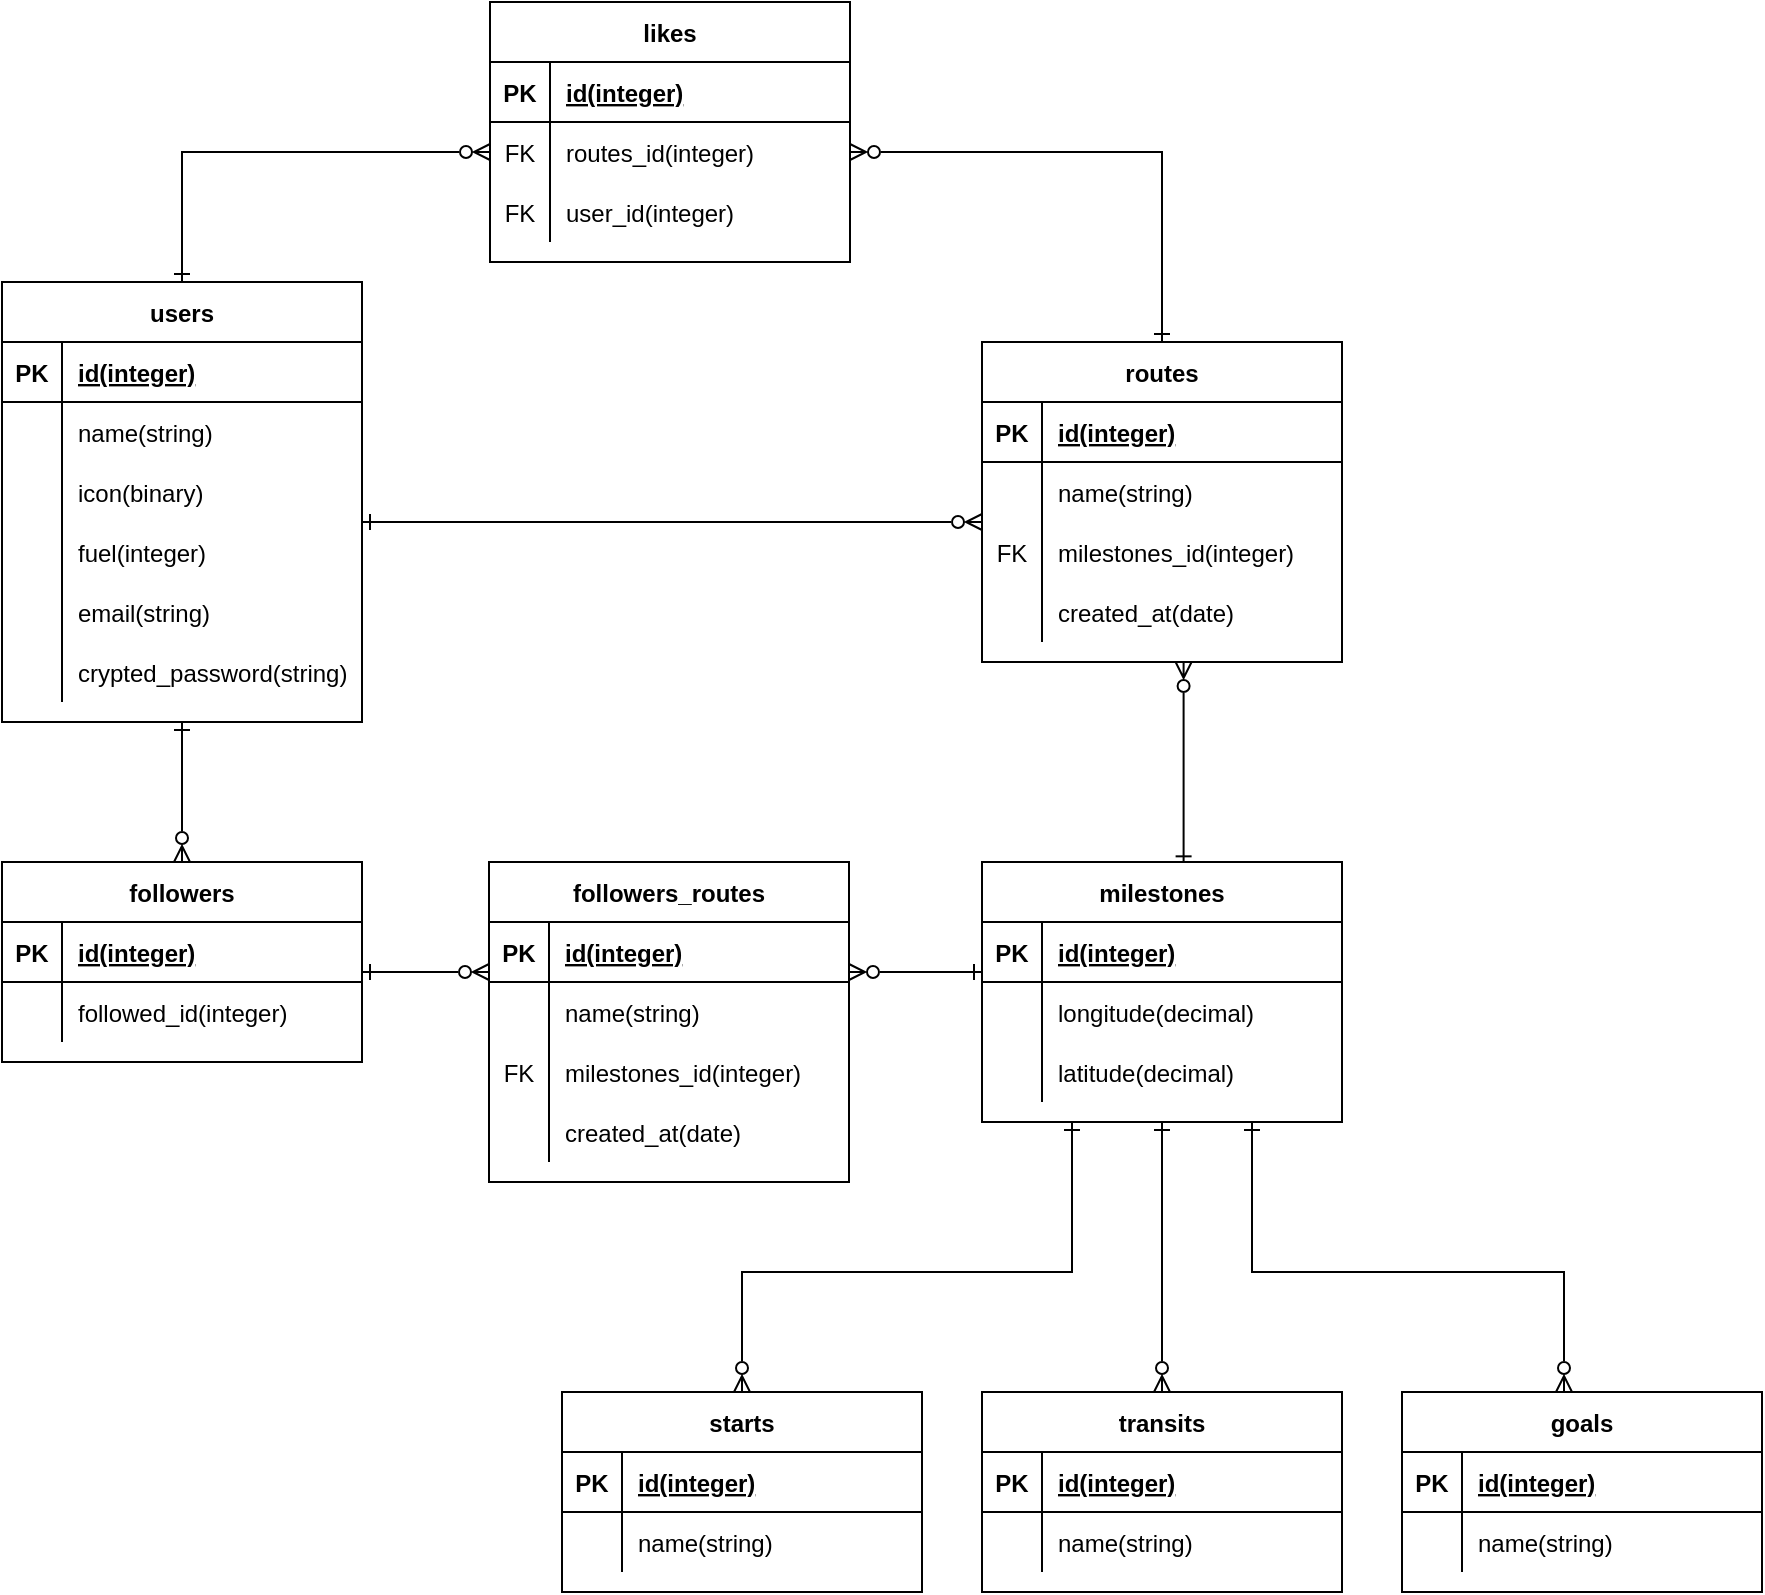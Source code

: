 <mxfile version="20.2.7" type="github">
  <diagram id="lM8k0hOYvdjzPiAKDBLs" name="ページ1">
    <mxGraphModel dx="1426" dy="737" grid="0" gridSize="10" guides="1" tooltips="1" connect="1" arrows="1" fold="1" page="0" pageScale="1" pageWidth="827" pageHeight="1169" math="0" shadow="0">
      <root>
        <mxCell id="0" />
        <mxCell id="1" parent="0" />
        <mxCell id="DmluNT0cCxnc14YDXFa2-68" value="" style="edgeStyle=orthogonalEdgeStyle;rounded=0;orthogonalLoop=1;jettySize=auto;html=1;endArrow=ERzeroToMany;endFill=0;startArrow=ERone;startFill=0;" parent="1" source="DmluNT0cCxnc14YDXFa2-70" target="DmluNT0cCxnc14YDXFa2-94" edge="1">
          <mxGeometry relative="1" as="geometry">
            <Array as="points">
              <mxPoint x="480" y="440" />
              <mxPoint x="480" y="440" />
            </Array>
          </mxGeometry>
        </mxCell>
        <mxCell id="DmluNT0cCxnc14YDXFa2-69" value="" style="edgeStyle=orthogonalEdgeStyle;rounded=0;orthogonalLoop=1;jettySize=auto;html=1;startArrow=ERone;startFill=0;endArrow=ERzeroToMany;endFill=0;entryX=0;entryY=0.5;entryDx=0;entryDy=0;" parent="1" source="DmluNT0cCxnc14YDXFa2-70" target="DmluNT0cCxnc14YDXFa2-132" edge="1">
          <mxGeometry relative="1" as="geometry" />
        </mxCell>
        <mxCell id="KFaYarh9HnCESp2oqmFk-24" value="" style="edgeStyle=orthogonalEdgeStyle;rounded=0;orthogonalLoop=1;jettySize=auto;html=1;endArrow=ERzeroToMany;endFill=0;startArrow=ERone;startFill=0;" parent="1" source="DmluNT0cCxnc14YDXFa2-70" target="KFaYarh9HnCESp2oqmFk-5" edge="1">
          <mxGeometry relative="1" as="geometry" />
        </mxCell>
        <mxCell id="DmluNT0cCxnc14YDXFa2-70" value="users" style="shape=table;startSize=30;container=1;collapsible=1;childLayout=tableLayout;fixedRows=1;rowLines=0;fontStyle=1;align=center;resizeLast=1;" parent="1" vertex="1">
          <mxGeometry x="80" y="320" width="180" height="220" as="geometry" />
        </mxCell>
        <mxCell id="DmluNT0cCxnc14YDXFa2-71" value="" style="shape=tableRow;horizontal=0;startSize=0;swimlaneHead=0;swimlaneBody=0;fillColor=none;collapsible=0;dropTarget=0;points=[[0,0.5],[1,0.5]];portConstraint=eastwest;top=0;left=0;right=0;bottom=1;" parent="DmluNT0cCxnc14YDXFa2-70" vertex="1">
          <mxGeometry y="30" width="180" height="30" as="geometry" />
        </mxCell>
        <mxCell id="DmluNT0cCxnc14YDXFa2-72" value="PK" style="shape=partialRectangle;connectable=0;fillColor=none;top=0;left=0;bottom=0;right=0;fontStyle=1;overflow=hidden;" parent="DmluNT0cCxnc14YDXFa2-71" vertex="1">
          <mxGeometry width="30" height="30" as="geometry">
            <mxRectangle width="30" height="30" as="alternateBounds" />
          </mxGeometry>
        </mxCell>
        <mxCell id="DmluNT0cCxnc14YDXFa2-73" value="id(integer)" style="shape=partialRectangle;connectable=0;fillColor=none;top=0;left=0;bottom=0;right=0;align=left;spacingLeft=6;fontStyle=5;overflow=hidden;" parent="DmluNT0cCxnc14YDXFa2-71" vertex="1">
          <mxGeometry x="30" width="150" height="30" as="geometry">
            <mxRectangle width="150" height="30" as="alternateBounds" />
          </mxGeometry>
        </mxCell>
        <mxCell id="DmluNT0cCxnc14YDXFa2-74" value="" style="shape=tableRow;horizontal=0;startSize=0;swimlaneHead=0;swimlaneBody=0;fillColor=none;collapsible=0;dropTarget=0;points=[[0,0.5],[1,0.5]];portConstraint=eastwest;top=0;left=0;right=0;bottom=0;" parent="DmluNT0cCxnc14YDXFa2-70" vertex="1">
          <mxGeometry y="60" width="180" height="30" as="geometry" />
        </mxCell>
        <mxCell id="DmluNT0cCxnc14YDXFa2-75" value="" style="shape=partialRectangle;connectable=0;fillColor=none;top=0;left=0;bottom=0;right=0;editable=1;overflow=hidden;" parent="DmluNT0cCxnc14YDXFa2-74" vertex="1">
          <mxGeometry width="30" height="30" as="geometry">
            <mxRectangle width="30" height="30" as="alternateBounds" />
          </mxGeometry>
        </mxCell>
        <mxCell id="DmluNT0cCxnc14YDXFa2-76" value="name(string)" style="shape=partialRectangle;connectable=0;fillColor=none;top=0;left=0;bottom=0;right=0;align=left;spacingLeft=6;overflow=hidden;" parent="DmluNT0cCxnc14YDXFa2-74" vertex="1">
          <mxGeometry x="30" width="150" height="30" as="geometry">
            <mxRectangle width="150" height="30" as="alternateBounds" />
          </mxGeometry>
        </mxCell>
        <mxCell id="DmluNT0cCxnc14YDXFa2-83" style="shape=tableRow;horizontal=0;startSize=0;swimlaneHead=0;swimlaneBody=0;fillColor=none;collapsible=0;dropTarget=0;points=[[0,0.5],[1,0.5]];portConstraint=eastwest;top=0;left=0;right=0;bottom=0;" parent="DmluNT0cCxnc14YDXFa2-70" vertex="1">
          <mxGeometry y="90" width="180" height="30" as="geometry" />
        </mxCell>
        <mxCell id="DmluNT0cCxnc14YDXFa2-84" style="shape=partialRectangle;connectable=0;fillColor=none;top=0;left=0;bottom=0;right=0;editable=1;overflow=hidden;" parent="DmluNT0cCxnc14YDXFa2-83" vertex="1">
          <mxGeometry width="30" height="30" as="geometry">
            <mxRectangle width="30" height="30" as="alternateBounds" />
          </mxGeometry>
        </mxCell>
        <mxCell id="DmluNT0cCxnc14YDXFa2-85" value="icon(binary)" style="shape=partialRectangle;connectable=0;fillColor=none;top=0;left=0;bottom=0;right=0;align=left;spacingLeft=6;overflow=hidden;" parent="DmluNT0cCxnc14YDXFa2-83" vertex="1">
          <mxGeometry x="30" width="150" height="30" as="geometry">
            <mxRectangle width="150" height="30" as="alternateBounds" />
          </mxGeometry>
        </mxCell>
        <mxCell id="DmluNT0cCxnc14YDXFa2-86" style="shape=tableRow;horizontal=0;startSize=0;swimlaneHead=0;swimlaneBody=0;fillColor=none;collapsible=0;dropTarget=0;points=[[0,0.5],[1,0.5]];portConstraint=eastwest;top=0;left=0;right=0;bottom=0;" parent="DmluNT0cCxnc14YDXFa2-70" vertex="1">
          <mxGeometry y="120" width="180" height="30" as="geometry" />
        </mxCell>
        <mxCell id="DmluNT0cCxnc14YDXFa2-87" style="shape=partialRectangle;connectable=0;fillColor=none;top=0;left=0;bottom=0;right=0;editable=1;overflow=hidden;" parent="DmluNT0cCxnc14YDXFa2-86" vertex="1">
          <mxGeometry width="30" height="30" as="geometry">
            <mxRectangle width="30" height="30" as="alternateBounds" />
          </mxGeometry>
        </mxCell>
        <mxCell id="DmluNT0cCxnc14YDXFa2-88" value="fuel(integer)" style="shape=partialRectangle;connectable=0;fillColor=none;top=0;left=0;bottom=0;right=0;align=left;spacingLeft=6;overflow=hidden;" parent="DmluNT0cCxnc14YDXFa2-86" vertex="1">
          <mxGeometry x="30" width="150" height="30" as="geometry">
            <mxRectangle width="150" height="30" as="alternateBounds" />
          </mxGeometry>
        </mxCell>
        <mxCell id="DmluNT0cCxnc14YDXFa2-77" value="" style="shape=tableRow;horizontal=0;startSize=0;swimlaneHead=0;swimlaneBody=0;fillColor=none;collapsible=0;dropTarget=0;points=[[0,0.5],[1,0.5]];portConstraint=eastwest;top=0;left=0;right=0;bottom=0;" parent="DmluNT0cCxnc14YDXFa2-70" vertex="1">
          <mxGeometry y="150" width="180" height="30" as="geometry" />
        </mxCell>
        <mxCell id="DmluNT0cCxnc14YDXFa2-78" value="" style="shape=partialRectangle;connectable=0;fillColor=none;top=0;left=0;bottom=0;right=0;editable=1;overflow=hidden;" parent="DmluNT0cCxnc14YDXFa2-77" vertex="1">
          <mxGeometry width="30" height="30" as="geometry">
            <mxRectangle width="30" height="30" as="alternateBounds" />
          </mxGeometry>
        </mxCell>
        <mxCell id="DmluNT0cCxnc14YDXFa2-79" value="email(string)" style="shape=partialRectangle;connectable=0;fillColor=none;top=0;left=0;bottom=0;right=0;align=left;spacingLeft=6;overflow=hidden;" parent="DmluNT0cCxnc14YDXFa2-77" vertex="1">
          <mxGeometry x="30" width="150" height="30" as="geometry">
            <mxRectangle width="150" height="30" as="alternateBounds" />
          </mxGeometry>
        </mxCell>
        <mxCell id="DmluNT0cCxnc14YDXFa2-80" value="" style="shape=tableRow;horizontal=0;startSize=0;swimlaneHead=0;swimlaneBody=0;fillColor=none;collapsible=0;dropTarget=0;points=[[0,0.5],[1,0.5]];portConstraint=eastwest;top=0;left=0;right=0;bottom=0;" parent="DmluNT0cCxnc14YDXFa2-70" vertex="1">
          <mxGeometry y="180" width="180" height="30" as="geometry" />
        </mxCell>
        <mxCell id="DmluNT0cCxnc14YDXFa2-81" value="" style="shape=partialRectangle;connectable=0;fillColor=none;top=0;left=0;bottom=0;right=0;editable=1;overflow=hidden;" parent="DmluNT0cCxnc14YDXFa2-80" vertex="1">
          <mxGeometry width="30" height="30" as="geometry">
            <mxRectangle width="30" height="30" as="alternateBounds" />
          </mxGeometry>
        </mxCell>
        <mxCell id="DmluNT0cCxnc14YDXFa2-82" value="crypted_password(string)" style="shape=partialRectangle;connectable=0;fillColor=none;top=0;left=0;bottom=0;right=0;align=left;spacingLeft=6;overflow=hidden;" parent="DmluNT0cCxnc14YDXFa2-80" vertex="1">
          <mxGeometry x="30" width="150" height="30" as="geometry">
            <mxRectangle width="150" height="30" as="alternateBounds" />
          </mxGeometry>
        </mxCell>
        <mxCell id="DmluNT0cCxnc14YDXFa2-89" value="" style="edgeStyle=orthogonalEdgeStyle;rounded=0;orthogonalLoop=1;jettySize=auto;html=1;endArrow=ERone;endFill=0;startArrow=ERzeroToMany;startFill=0;entryX=0.25;entryY=1;entryDx=0;entryDy=0;" parent="1" source="DmluNT0cCxnc14YDXFa2-107" target="DmluNT0cCxnc14YDXFa2-138" edge="1">
          <mxGeometry relative="1" as="geometry">
            <Array as="points">
              <mxPoint x="450" y="815" />
              <mxPoint x="615" y="815" />
            </Array>
            <mxPoint x="159" y="1115" as="sourcePoint" />
            <mxPoint x="380" y="675" as="targetPoint" />
          </mxGeometry>
        </mxCell>
        <mxCell id="DmluNT0cCxnc14YDXFa2-92" value="" style="edgeStyle=orthogonalEdgeStyle;rounded=0;orthogonalLoop=1;jettySize=auto;html=1;startArrow=ERone;startFill=0;endArrow=ERzeroToMany;endFill=0;entryX=1;entryY=0.5;entryDx=0;entryDy=0;" parent="1" source="DmluNT0cCxnc14YDXFa2-94" target="DmluNT0cCxnc14YDXFa2-132" edge="1">
          <mxGeometry relative="1" as="geometry" />
        </mxCell>
        <mxCell id="DmluNT0cCxnc14YDXFa2-93" value="" style="edgeStyle=orthogonalEdgeStyle;rounded=0;orthogonalLoop=1;jettySize=auto;html=1;endArrow=ERone;endFill=0;startArrow=ERzeroToMany;startFill=0;entryX=0.56;entryY=0.009;entryDx=0;entryDy=0;entryPerimeter=0;" parent="1" source="DmluNT0cCxnc14YDXFa2-94" target="DmluNT0cCxnc14YDXFa2-138" edge="1">
          <mxGeometry relative="1" as="geometry">
            <mxPoint x="710" y="600" as="targetPoint" />
            <Array as="points">
              <mxPoint x="670" y="600" />
            </Array>
          </mxGeometry>
        </mxCell>
        <mxCell id="KFaYarh9HnCESp2oqmFk-42" value="" style="edgeStyle=orthogonalEdgeStyle;rounded=0;orthogonalLoop=1;jettySize=auto;html=1;startArrow=ERone;startFill=0;endArrow=ERzeroToMany;endFill=0;" parent="1" source="KFaYarh9HnCESp2oqmFk-5" target="KFaYarh9HnCESp2oqmFk-29" edge="1">
          <mxGeometry relative="1" as="geometry">
            <Array as="points">
              <mxPoint x="290" y="665" />
              <mxPoint x="290" y="665" />
            </Array>
          </mxGeometry>
        </mxCell>
        <mxCell id="DmluNT0cCxnc14YDXFa2-94" value="routes" style="shape=table;startSize=30;container=1;collapsible=1;childLayout=tableLayout;fixedRows=1;rowLines=0;fontStyle=1;align=center;resizeLast=1;" parent="1" vertex="1">
          <mxGeometry x="570" y="350" width="180" height="160" as="geometry" />
        </mxCell>
        <mxCell id="DmluNT0cCxnc14YDXFa2-95" value="" style="shape=tableRow;horizontal=0;startSize=0;swimlaneHead=0;swimlaneBody=0;fillColor=none;collapsible=0;dropTarget=0;points=[[0,0.5],[1,0.5]];portConstraint=eastwest;top=0;left=0;right=0;bottom=1;" parent="DmluNT0cCxnc14YDXFa2-94" vertex="1">
          <mxGeometry y="30" width="180" height="30" as="geometry" />
        </mxCell>
        <mxCell id="DmluNT0cCxnc14YDXFa2-96" value="PK" style="shape=partialRectangle;connectable=0;fillColor=none;top=0;left=0;bottom=0;right=0;fontStyle=1;overflow=hidden;" parent="DmluNT0cCxnc14YDXFa2-95" vertex="1">
          <mxGeometry width="30" height="30" as="geometry">
            <mxRectangle width="30" height="30" as="alternateBounds" />
          </mxGeometry>
        </mxCell>
        <mxCell id="DmluNT0cCxnc14YDXFa2-97" value="id(integer)" style="shape=partialRectangle;connectable=0;fillColor=none;top=0;left=0;bottom=0;right=0;align=left;spacingLeft=6;fontStyle=5;overflow=hidden;" parent="DmluNT0cCxnc14YDXFa2-95" vertex="1">
          <mxGeometry x="30" width="150" height="30" as="geometry">
            <mxRectangle width="150" height="30" as="alternateBounds" />
          </mxGeometry>
        </mxCell>
        <mxCell id="DmluNT0cCxnc14YDXFa2-98" value="" style="shape=tableRow;horizontal=0;startSize=0;swimlaneHead=0;swimlaneBody=0;fillColor=none;collapsible=0;dropTarget=0;points=[[0,0.5],[1,0.5]];portConstraint=eastwest;top=0;left=0;right=0;bottom=0;" parent="DmluNT0cCxnc14YDXFa2-94" vertex="1">
          <mxGeometry y="60" width="180" height="30" as="geometry" />
        </mxCell>
        <mxCell id="DmluNT0cCxnc14YDXFa2-99" value="" style="shape=partialRectangle;connectable=0;fillColor=none;top=0;left=0;bottom=0;right=0;editable=1;overflow=hidden;" parent="DmluNT0cCxnc14YDXFa2-98" vertex="1">
          <mxGeometry width="30" height="30" as="geometry">
            <mxRectangle width="30" height="30" as="alternateBounds" />
          </mxGeometry>
        </mxCell>
        <mxCell id="DmluNT0cCxnc14YDXFa2-100" value="name(string)" style="shape=partialRectangle;connectable=0;fillColor=none;top=0;left=0;bottom=0;right=0;align=left;spacingLeft=6;overflow=hidden;" parent="DmluNT0cCxnc14YDXFa2-98" vertex="1">
          <mxGeometry x="30" width="150" height="30" as="geometry">
            <mxRectangle width="150" height="30" as="alternateBounds" />
          </mxGeometry>
        </mxCell>
        <mxCell id="DmluNT0cCxnc14YDXFa2-101" value="" style="shape=tableRow;horizontal=0;startSize=0;swimlaneHead=0;swimlaneBody=0;fillColor=none;collapsible=0;dropTarget=0;points=[[0,0.5],[1,0.5]];portConstraint=eastwest;top=0;left=0;right=0;bottom=0;" parent="DmluNT0cCxnc14YDXFa2-94" vertex="1">
          <mxGeometry y="90" width="180" height="30" as="geometry" />
        </mxCell>
        <mxCell id="DmluNT0cCxnc14YDXFa2-102" value="FK" style="shape=partialRectangle;connectable=0;fillColor=none;top=0;left=0;bottom=0;right=0;editable=1;overflow=hidden;" parent="DmluNT0cCxnc14YDXFa2-101" vertex="1">
          <mxGeometry width="30" height="30" as="geometry">
            <mxRectangle width="30" height="30" as="alternateBounds" />
          </mxGeometry>
        </mxCell>
        <mxCell id="DmluNT0cCxnc14YDXFa2-103" value="milestones_id(integer)" style="shape=partialRectangle;connectable=0;fillColor=none;top=0;left=0;bottom=0;right=0;align=left;spacingLeft=6;overflow=hidden;" parent="DmluNT0cCxnc14YDXFa2-101" vertex="1">
          <mxGeometry x="30" width="150" height="30" as="geometry">
            <mxRectangle width="150" height="30" as="alternateBounds" />
          </mxGeometry>
        </mxCell>
        <mxCell id="DmluNT0cCxnc14YDXFa2-104" style="shape=tableRow;horizontal=0;startSize=0;swimlaneHead=0;swimlaneBody=0;fillColor=none;collapsible=0;dropTarget=0;points=[[0,0.5],[1,0.5]];portConstraint=eastwest;top=0;left=0;right=0;bottom=0;" parent="DmluNT0cCxnc14YDXFa2-94" vertex="1">
          <mxGeometry y="120" width="180" height="30" as="geometry" />
        </mxCell>
        <mxCell id="DmluNT0cCxnc14YDXFa2-105" style="shape=partialRectangle;connectable=0;fillColor=none;top=0;left=0;bottom=0;right=0;editable=1;overflow=hidden;" parent="DmluNT0cCxnc14YDXFa2-104" vertex="1">
          <mxGeometry width="30" height="30" as="geometry">
            <mxRectangle width="30" height="30" as="alternateBounds" />
          </mxGeometry>
        </mxCell>
        <mxCell id="DmluNT0cCxnc14YDXFa2-106" value="created_at(date)" style="shape=partialRectangle;connectable=0;fillColor=none;top=0;left=0;bottom=0;right=0;align=left;spacingLeft=6;overflow=hidden;" parent="DmluNT0cCxnc14YDXFa2-104" vertex="1">
          <mxGeometry x="30" width="150" height="30" as="geometry">
            <mxRectangle width="150" height="30" as="alternateBounds" />
          </mxGeometry>
        </mxCell>
        <mxCell id="DmluNT0cCxnc14YDXFa2-107" value="starts" style="shape=table;startSize=30;container=1;collapsible=1;childLayout=tableLayout;fixedRows=1;rowLines=0;fontStyle=1;align=center;resizeLast=1;" parent="1" vertex="1">
          <mxGeometry x="360" y="875" width="180" height="100" as="geometry" />
        </mxCell>
        <mxCell id="DmluNT0cCxnc14YDXFa2-108" value="" style="shape=tableRow;horizontal=0;startSize=0;swimlaneHead=0;swimlaneBody=0;fillColor=none;collapsible=0;dropTarget=0;points=[[0,0.5],[1,0.5]];portConstraint=eastwest;top=0;left=0;right=0;bottom=1;" parent="DmluNT0cCxnc14YDXFa2-107" vertex="1">
          <mxGeometry y="30" width="180" height="30" as="geometry" />
        </mxCell>
        <mxCell id="DmluNT0cCxnc14YDXFa2-109" value="PK" style="shape=partialRectangle;connectable=0;fillColor=none;top=0;left=0;bottom=0;right=0;fontStyle=1;overflow=hidden;" parent="DmluNT0cCxnc14YDXFa2-108" vertex="1">
          <mxGeometry width="30" height="30" as="geometry">
            <mxRectangle width="30" height="30" as="alternateBounds" />
          </mxGeometry>
        </mxCell>
        <mxCell id="DmluNT0cCxnc14YDXFa2-110" value="id(integer)" style="shape=partialRectangle;connectable=0;fillColor=none;top=0;left=0;bottom=0;right=0;align=left;spacingLeft=6;fontStyle=5;overflow=hidden;" parent="DmluNT0cCxnc14YDXFa2-108" vertex="1">
          <mxGeometry x="30" width="150" height="30" as="geometry">
            <mxRectangle width="150" height="30" as="alternateBounds" />
          </mxGeometry>
        </mxCell>
        <mxCell id="DmluNT0cCxnc14YDXFa2-111" value="" style="shape=tableRow;horizontal=0;startSize=0;swimlaneHead=0;swimlaneBody=0;fillColor=none;collapsible=0;dropTarget=0;points=[[0,0.5],[1,0.5]];portConstraint=eastwest;top=0;left=0;right=0;bottom=0;" parent="DmluNT0cCxnc14YDXFa2-107" vertex="1">
          <mxGeometry y="60" width="180" height="30" as="geometry" />
        </mxCell>
        <mxCell id="DmluNT0cCxnc14YDXFa2-112" value="" style="shape=partialRectangle;connectable=0;fillColor=none;top=0;left=0;bottom=0;right=0;editable=1;overflow=hidden;" parent="DmluNT0cCxnc14YDXFa2-111" vertex="1">
          <mxGeometry width="30" height="30" as="geometry">
            <mxRectangle width="30" height="30" as="alternateBounds" />
          </mxGeometry>
        </mxCell>
        <mxCell id="DmluNT0cCxnc14YDXFa2-113" value="name(string)" style="shape=partialRectangle;connectable=0;fillColor=none;top=0;left=0;bottom=0;right=0;align=left;spacingLeft=6;overflow=hidden;" parent="DmluNT0cCxnc14YDXFa2-111" vertex="1">
          <mxGeometry x="30" width="150" height="30" as="geometry">
            <mxRectangle width="150" height="30" as="alternateBounds" />
          </mxGeometry>
        </mxCell>
        <mxCell id="KFaYarh9HnCESp2oqmFk-70" value="" style="edgeStyle=orthogonalEdgeStyle;rounded=0;orthogonalLoop=1;jettySize=auto;html=1;startArrow=ERzeroToMany;startFill=0;endArrow=ERone;endFill=0;entryX=0.5;entryY=1;entryDx=0;entryDy=0;" parent="1" source="DmluNT0cCxnc14YDXFa2-114" target="DmluNT0cCxnc14YDXFa2-138" edge="1">
          <mxGeometry relative="1" as="geometry">
            <mxPoint x="660" y="795" as="targetPoint" />
          </mxGeometry>
        </mxCell>
        <mxCell id="DmluNT0cCxnc14YDXFa2-114" value="transits" style="shape=table;startSize=30;container=1;collapsible=1;childLayout=tableLayout;fixedRows=1;rowLines=0;fontStyle=1;align=center;resizeLast=1;" parent="1" vertex="1">
          <mxGeometry x="570" y="875" width="180" height="100" as="geometry" />
        </mxCell>
        <mxCell id="DmluNT0cCxnc14YDXFa2-115" value="" style="shape=tableRow;horizontal=0;startSize=0;swimlaneHead=0;swimlaneBody=0;fillColor=none;collapsible=0;dropTarget=0;points=[[0,0.5],[1,0.5]];portConstraint=eastwest;top=0;left=0;right=0;bottom=1;" parent="DmluNT0cCxnc14YDXFa2-114" vertex="1">
          <mxGeometry y="30" width="180" height="30" as="geometry" />
        </mxCell>
        <mxCell id="DmluNT0cCxnc14YDXFa2-116" value="PK" style="shape=partialRectangle;connectable=0;fillColor=none;top=0;left=0;bottom=0;right=0;fontStyle=1;overflow=hidden;" parent="DmluNT0cCxnc14YDXFa2-115" vertex="1">
          <mxGeometry width="30" height="30" as="geometry">
            <mxRectangle width="30" height="30" as="alternateBounds" />
          </mxGeometry>
        </mxCell>
        <mxCell id="DmluNT0cCxnc14YDXFa2-117" value="id(integer)" style="shape=partialRectangle;connectable=0;fillColor=none;top=0;left=0;bottom=0;right=0;align=left;spacingLeft=6;fontStyle=5;overflow=hidden;" parent="DmluNT0cCxnc14YDXFa2-115" vertex="1">
          <mxGeometry x="30" width="150" height="30" as="geometry">
            <mxRectangle width="150" height="30" as="alternateBounds" />
          </mxGeometry>
        </mxCell>
        <mxCell id="DmluNT0cCxnc14YDXFa2-118" value="" style="shape=tableRow;horizontal=0;startSize=0;swimlaneHead=0;swimlaneBody=0;fillColor=none;collapsible=0;dropTarget=0;points=[[0,0.5],[1,0.5]];portConstraint=eastwest;top=0;left=0;right=0;bottom=0;" parent="DmluNT0cCxnc14YDXFa2-114" vertex="1">
          <mxGeometry y="60" width="180" height="30" as="geometry" />
        </mxCell>
        <mxCell id="DmluNT0cCxnc14YDXFa2-119" value="" style="shape=partialRectangle;connectable=0;fillColor=none;top=0;left=0;bottom=0;right=0;editable=1;overflow=hidden;" parent="DmluNT0cCxnc14YDXFa2-118" vertex="1">
          <mxGeometry width="30" height="30" as="geometry">
            <mxRectangle width="30" height="30" as="alternateBounds" />
          </mxGeometry>
        </mxCell>
        <mxCell id="DmluNT0cCxnc14YDXFa2-120" value="name(string)" style="shape=partialRectangle;connectable=0;fillColor=none;top=0;left=0;bottom=0;right=0;align=left;spacingLeft=6;overflow=hidden;" parent="DmluNT0cCxnc14YDXFa2-118" vertex="1">
          <mxGeometry x="30" width="150" height="30" as="geometry">
            <mxRectangle width="150" height="30" as="alternateBounds" />
          </mxGeometry>
        </mxCell>
        <mxCell id="DmluNT0cCxnc14YDXFa2-121" value="goals" style="shape=table;startSize=30;container=1;collapsible=1;childLayout=tableLayout;fixedRows=1;rowLines=0;fontStyle=1;align=center;resizeLast=1;" parent="1" vertex="1">
          <mxGeometry x="780" y="875" width="180" height="100" as="geometry" />
        </mxCell>
        <mxCell id="DmluNT0cCxnc14YDXFa2-122" value="" style="shape=tableRow;horizontal=0;startSize=0;swimlaneHead=0;swimlaneBody=0;fillColor=none;collapsible=0;dropTarget=0;points=[[0,0.5],[1,0.5]];portConstraint=eastwest;top=0;left=0;right=0;bottom=1;" parent="DmluNT0cCxnc14YDXFa2-121" vertex="1">
          <mxGeometry y="30" width="180" height="30" as="geometry" />
        </mxCell>
        <mxCell id="DmluNT0cCxnc14YDXFa2-123" value="PK" style="shape=partialRectangle;connectable=0;fillColor=none;top=0;left=0;bottom=0;right=0;fontStyle=1;overflow=hidden;" parent="DmluNT0cCxnc14YDXFa2-122" vertex="1">
          <mxGeometry width="30" height="30" as="geometry">
            <mxRectangle width="30" height="30" as="alternateBounds" />
          </mxGeometry>
        </mxCell>
        <mxCell id="DmluNT0cCxnc14YDXFa2-124" value="id(integer)" style="shape=partialRectangle;connectable=0;fillColor=none;top=0;left=0;bottom=0;right=0;align=left;spacingLeft=6;fontStyle=5;overflow=hidden;" parent="DmluNT0cCxnc14YDXFa2-122" vertex="1">
          <mxGeometry x="30" width="150" height="30" as="geometry">
            <mxRectangle width="150" height="30" as="alternateBounds" />
          </mxGeometry>
        </mxCell>
        <mxCell id="DmluNT0cCxnc14YDXFa2-125" value="" style="shape=tableRow;horizontal=0;startSize=0;swimlaneHead=0;swimlaneBody=0;fillColor=none;collapsible=0;dropTarget=0;points=[[0,0.5],[1,0.5]];portConstraint=eastwest;top=0;left=0;right=0;bottom=0;" parent="DmluNT0cCxnc14YDXFa2-121" vertex="1">
          <mxGeometry y="60" width="180" height="30" as="geometry" />
        </mxCell>
        <mxCell id="DmluNT0cCxnc14YDXFa2-126" value="" style="shape=partialRectangle;connectable=0;fillColor=none;top=0;left=0;bottom=0;right=0;editable=1;overflow=hidden;" parent="DmluNT0cCxnc14YDXFa2-125" vertex="1">
          <mxGeometry width="30" height="30" as="geometry">
            <mxRectangle width="30" height="30" as="alternateBounds" />
          </mxGeometry>
        </mxCell>
        <mxCell id="DmluNT0cCxnc14YDXFa2-127" value="name(string)" style="shape=partialRectangle;connectable=0;fillColor=none;top=0;left=0;bottom=0;right=0;align=left;spacingLeft=6;overflow=hidden;" parent="DmluNT0cCxnc14YDXFa2-125" vertex="1">
          <mxGeometry x="30" width="150" height="30" as="geometry">
            <mxRectangle width="150" height="30" as="alternateBounds" />
          </mxGeometry>
        </mxCell>
        <mxCell id="DmluNT0cCxnc14YDXFa2-128" value="likes" style="shape=table;startSize=30;container=1;collapsible=1;childLayout=tableLayout;fixedRows=1;rowLines=0;fontStyle=1;align=center;resizeLast=1;" parent="1" vertex="1">
          <mxGeometry x="324" y="180" width="180" height="130" as="geometry" />
        </mxCell>
        <mxCell id="DmluNT0cCxnc14YDXFa2-129" value="" style="shape=tableRow;horizontal=0;startSize=0;swimlaneHead=0;swimlaneBody=0;fillColor=none;collapsible=0;dropTarget=0;points=[[0,0.5],[1,0.5]];portConstraint=eastwest;top=0;left=0;right=0;bottom=1;" parent="DmluNT0cCxnc14YDXFa2-128" vertex="1">
          <mxGeometry y="30" width="180" height="30" as="geometry" />
        </mxCell>
        <mxCell id="DmluNT0cCxnc14YDXFa2-130" value="PK" style="shape=partialRectangle;connectable=0;fillColor=none;top=0;left=0;bottom=0;right=0;fontStyle=1;overflow=hidden;" parent="DmluNT0cCxnc14YDXFa2-129" vertex="1">
          <mxGeometry width="30" height="30" as="geometry">
            <mxRectangle width="30" height="30" as="alternateBounds" />
          </mxGeometry>
        </mxCell>
        <mxCell id="DmluNT0cCxnc14YDXFa2-131" value="id(integer)" style="shape=partialRectangle;connectable=0;fillColor=none;top=0;left=0;bottom=0;right=0;align=left;spacingLeft=6;fontStyle=5;overflow=hidden;" parent="DmluNT0cCxnc14YDXFa2-129" vertex="1">
          <mxGeometry x="30" width="150" height="30" as="geometry">
            <mxRectangle width="150" height="30" as="alternateBounds" />
          </mxGeometry>
        </mxCell>
        <mxCell id="DmluNT0cCxnc14YDXFa2-132" value="" style="shape=tableRow;horizontal=0;startSize=0;swimlaneHead=0;swimlaneBody=0;fillColor=none;collapsible=0;dropTarget=0;points=[[0,0.5],[1,0.5]];portConstraint=eastwest;top=0;left=0;right=0;bottom=0;" parent="DmluNT0cCxnc14YDXFa2-128" vertex="1">
          <mxGeometry y="60" width="180" height="30" as="geometry" />
        </mxCell>
        <mxCell id="DmluNT0cCxnc14YDXFa2-133" value="FK" style="shape=partialRectangle;connectable=0;fillColor=none;top=0;left=0;bottom=0;right=0;editable=1;overflow=hidden;" parent="DmluNT0cCxnc14YDXFa2-132" vertex="1">
          <mxGeometry width="30" height="30" as="geometry">
            <mxRectangle width="30" height="30" as="alternateBounds" />
          </mxGeometry>
        </mxCell>
        <mxCell id="DmluNT0cCxnc14YDXFa2-134" value="routes_id(integer)" style="shape=partialRectangle;connectable=0;fillColor=none;top=0;left=0;bottom=0;right=0;align=left;spacingLeft=6;overflow=hidden;" parent="DmluNT0cCxnc14YDXFa2-132" vertex="1">
          <mxGeometry x="30" width="150" height="30" as="geometry">
            <mxRectangle width="150" height="30" as="alternateBounds" />
          </mxGeometry>
        </mxCell>
        <mxCell id="DmluNT0cCxnc14YDXFa2-135" value="" style="shape=tableRow;horizontal=0;startSize=0;swimlaneHead=0;swimlaneBody=0;fillColor=none;collapsible=0;dropTarget=0;points=[[0,0.5],[1,0.5]];portConstraint=eastwest;top=0;left=0;right=0;bottom=0;" parent="DmluNT0cCxnc14YDXFa2-128" vertex="1">
          <mxGeometry y="90" width="180" height="30" as="geometry" />
        </mxCell>
        <mxCell id="DmluNT0cCxnc14YDXFa2-136" value="FK" style="shape=partialRectangle;connectable=0;fillColor=none;top=0;left=0;bottom=0;right=0;editable=1;overflow=hidden;" parent="DmluNT0cCxnc14YDXFa2-135" vertex="1">
          <mxGeometry width="30" height="30" as="geometry">
            <mxRectangle width="30" height="30" as="alternateBounds" />
          </mxGeometry>
        </mxCell>
        <mxCell id="DmluNT0cCxnc14YDXFa2-137" value="user_id(integer)" style="shape=partialRectangle;connectable=0;fillColor=none;top=0;left=0;bottom=0;right=0;align=left;spacingLeft=6;overflow=hidden;" parent="DmluNT0cCxnc14YDXFa2-135" vertex="1">
          <mxGeometry x="30" width="150" height="30" as="geometry">
            <mxRectangle width="150" height="30" as="alternateBounds" />
          </mxGeometry>
        </mxCell>
        <mxCell id="DmluNT0cCxnc14YDXFa2-138" value="milestones" style="shape=table;startSize=30;container=1;collapsible=1;childLayout=tableLayout;fixedRows=1;rowLines=0;fontStyle=1;align=center;resizeLast=1;" parent="1" vertex="1">
          <mxGeometry x="570" y="610" width="180" height="130" as="geometry" />
        </mxCell>
        <mxCell id="DmluNT0cCxnc14YDXFa2-139" value="" style="shape=tableRow;horizontal=0;startSize=0;swimlaneHead=0;swimlaneBody=0;fillColor=none;collapsible=0;dropTarget=0;points=[[0,0.5],[1,0.5]];portConstraint=eastwest;top=0;left=0;right=0;bottom=1;" parent="DmluNT0cCxnc14YDXFa2-138" vertex="1">
          <mxGeometry y="30" width="180" height="30" as="geometry" />
        </mxCell>
        <mxCell id="DmluNT0cCxnc14YDXFa2-140" value="PK" style="shape=partialRectangle;connectable=0;fillColor=none;top=0;left=0;bottom=0;right=0;fontStyle=1;overflow=hidden;" parent="DmluNT0cCxnc14YDXFa2-139" vertex="1">
          <mxGeometry width="30" height="30" as="geometry">
            <mxRectangle width="30" height="30" as="alternateBounds" />
          </mxGeometry>
        </mxCell>
        <mxCell id="DmluNT0cCxnc14YDXFa2-141" value="id(integer)" style="shape=partialRectangle;connectable=0;fillColor=none;top=0;left=0;bottom=0;right=0;align=left;spacingLeft=6;fontStyle=5;overflow=hidden;" parent="DmluNT0cCxnc14YDXFa2-139" vertex="1">
          <mxGeometry x="30" width="150" height="30" as="geometry">
            <mxRectangle width="150" height="30" as="alternateBounds" />
          </mxGeometry>
        </mxCell>
        <mxCell id="DmluNT0cCxnc14YDXFa2-142" value="" style="shape=tableRow;horizontal=0;startSize=0;swimlaneHead=0;swimlaneBody=0;fillColor=none;collapsible=0;dropTarget=0;points=[[0,0.5],[1,0.5]];portConstraint=eastwest;top=0;left=0;right=0;bottom=0;" parent="DmluNT0cCxnc14YDXFa2-138" vertex="1">
          <mxGeometry y="60" width="180" height="30" as="geometry" />
        </mxCell>
        <mxCell id="DmluNT0cCxnc14YDXFa2-143" value="" style="shape=partialRectangle;connectable=0;fillColor=none;top=0;left=0;bottom=0;right=0;editable=1;overflow=hidden;" parent="DmluNT0cCxnc14YDXFa2-142" vertex="1">
          <mxGeometry width="30" height="30" as="geometry">
            <mxRectangle width="30" height="30" as="alternateBounds" />
          </mxGeometry>
        </mxCell>
        <mxCell id="DmluNT0cCxnc14YDXFa2-144" value="longitude(decimal)" style="shape=partialRectangle;connectable=0;fillColor=none;top=0;left=0;bottom=0;right=0;align=left;spacingLeft=6;overflow=hidden;" parent="DmluNT0cCxnc14YDXFa2-142" vertex="1">
          <mxGeometry x="30" width="150" height="30" as="geometry">
            <mxRectangle width="150" height="30" as="alternateBounds" />
          </mxGeometry>
        </mxCell>
        <mxCell id="DmluNT0cCxnc14YDXFa2-145" value="" style="shape=tableRow;horizontal=0;startSize=0;swimlaneHead=0;swimlaneBody=0;fillColor=none;collapsible=0;dropTarget=0;points=[[0,0.5],[1,0.5]];portConstraint=eastwest;top=0;left=0;right=0;bottom=0;" parent="DmluNT0cCxnc14YDXFa2-138" vertex="1">
          <mxGeometry y="90" width="180" height="30" as="geometry" />
        </mxCell>
        <mxCell id="DmluNT0cCxnc14YDXFa2-146" value="" style="shape=partialRectangle;connectable=0;fillColor=none;top=0;left=0;bottom=0;right=0;editable=1;overflow=hidden;" parent="DmluNT0cCxnc14YDXFa2-145" vertex="1">
          <mxGeometry width="30" height="30" as="geometry">
            <mxRectangle width="30" height="30" as="alternateBounds" />
          </mxGeometry>
        </mxCell>
        <mxCell id="DmluNT0cCxnc14YDXFa2-147" value="latitude(decimal)" style="shape=partialRectangle;connectable=0;fillColor=none;top=0;left=0;bottom=0;right=0;align=left;spacingLeft=6;overflow=hidden;" parent="DmluNT0cCxnc14YDXFa2-145" vertex="1">
          <mxGeometry x="30" width="150" height="30" as="geometry">
            <mxRectangle width="150" height="30" as="alternateBounds" />
          </mxGeometry>
        </mxCell>
        <mxCell id="KFaYarh9HnCESp2oqmFk-5" value="followers" style="shape=table;startSize=30;container=1;collapsible=1;childLayout=tableLayout;fixedRows=1;rowLines=0;fontStyle=1;align=center;resizeLast=1;" parent="1" vertex="1">
          <mxGeometry x="80" y="610" width="180" height="100" as="geometry" />
        </mxCell>
        <mxCell id="KFaYarh9HnCESp2oqmFk-6" value="" style="shape=tableRow;horizontal=0;startSize=0;swimlaneHead=0;swimlaneBody=0;fillColor=none;collapsible=0;dropTarget=0;points=[[0,0.5],[1,0.5]];portConstraint=eastwest;top=0;left=0;right=0;bottom=1;" parent="KFaYarh9HnCESp2oqmFk-5" vertex="1">
          <mxGeometry y="30" width="180" height="30" as="geometry" />
        </mxCell>
        <mxCell id="KFaYarh9HnCESp2oqmFk-7" value="PK" style="shape=partialRectangle;connectable=0;fillColor=none;top=0;left=0;bottom=0;right=0;fontStyle=1;overflow=hidden;" parent="KFaYarh9HnCESp2oqmFk-6" vertex="1">
          <mxGeometry width="30" height="30" as="geometry">
            <mxRectangle width="30" height="30" as="alternateBounds" />
          </mxGeometry>
        </mxCell>
        <mxCell id="KFaYarh9HnCESp2oqmFk-8" value="id(integer)" style="shape=partialRectangle;connectable=0;fillColor=none;top=0;left=0;bottom=0;right=0;align=left;spacingLeft=6;fontStyle=5;overflow=hidden;" parent="KFaYarh9HnCESp2oqmFk-6" vertex="1">
          <mxGeometry x="30" width="150" height="30" as="geometry">
            <mxRectangle width="150" height="30" as="alternateBounds" />
          </mxGeometry>
        </mxCell>
        <mxCell id="KFaYarh9HnCESp2oqmFk-12" value="" style="shape=tableRow;horizontal=0;startSize=0;swimlaneHead=0;swimlaneBody=0;fillColor=none;collapsible=0;dropTarget=0;points=[[0,0.5],[1,0.5]];portConstraint=eastwest;top=0;left=0;right=0;bottom=0;" parent="KFaYarh9HnCESp2oqmFk-5" vertex="1">
          <mxGeometry y="60" width="180" height="30" as="geometry" />
        </mxCell>
        <mxCell id="KFaYarh9HnCESp2oqmFk-13" value="" style="shape=partialRectangle;connectable=0;fillColor=none;top=0;left=0;bottom=0;right=0;editable=1;overflow=hidden;" parent="KFaYarh9HnCESp2oqmFk-12" vertex="1">
          <mxGeometry width="30" height="30" as="geometry">
            <mxRectangle width="30" height="30" as="alternateBounds" />
          </mxGeometry>
        </mxCell>
        <mxCell id="KFaYarh9HnCESp2oqmFk-14" value="followed_id(integer)" style="shape=partialRectangle;connectable=0;fillColor=none;top=0;left=0;bottom=0;right=0;align=left;spacingLeft=6;overflow=hidden;" parent="KFaYarh9HnCESp2oqmFk-12" vertex="1">
          <mxGeometry x="30" width="150" height="30" as="geometry">
            <mxRectangle width="150" height="30" as="alternateBounds" />
          </mxGeometry>
        </mxCell>
        <mxCell id="KFaYarh9HnCESp2oqmFk-59" value="" style="edgeStyle=orthogonalEdgeStyle;rounded=0;orthogonalLoop=1;jettySize=auto;html=1;startArrow=ERzeroToMany;startFill=0;endArrow=ERone;endFill=0;" parent="1" source="KFaYarh9HnCESp2oqmFk-29" target="DmluNT0cCxnc14YDXFa2-138" edge="1">
          <mxGeometry relative="1" as="geometry">
            <mxPoint x="340" y="845" as="targetPoint" />
            <Array as="points">
              <mxPoint x="530" y="665" />
              <mxPoint x="530" y="665" />
            </Array>
          </mxGeometry>
        </mxCell>
        <mxCell id="KFaYarh9HnCESp2oqmFk-29" value="followers_routes" style="shape=table;startSize=30;container=1;collapsible=1;childLayout=tableLayout;fixedRows=1;rowLines=0;fontStyle=1;align=center;resizeLast=1;" parent="1" vertex="1">
          <mxGeometry x="323.5" y="610" width="180" height="160" as="geometry" />
        </mxCell>
        <mxCell id="KFaYarh9HnCESp2oqmFk-30" value="" style="shape=tableRow;horizontal=0;startSize=0;swimlaneHead=0;swimlaneBody=0;fillColor=none;collapsible=0;dropTarget=0;points=[[0,0.5],[1,0.5]];portConstraint=eastwest;top=0;left=0;right=0;bottom=1;" parent="KFaYarh9HnCESp2oqmFk-29" vertex="1">
          <mxGeometry y="30" width="180" height="30" as="geometry" />
        </mxCell>
        <mxCell id="KFaYarh9HnCESp2oqmFk-31" value="PK" style="shape=partialRectangle;connectable=0;fillColor=none;top=0;left=0;bottom=0;right=0;fontStyle=1;overflow=hidden;" parent="KFaYarh9HnCESp2oqmFk-30" vertex="1">
          <mxGeometry width="30" height="30" as="geometry">
            <mxRectangle width="30" height="30" as="alternateBounds" />
          </mxGeometry>
        </mxCell>
        <mxCell id="KFaYarh9HnCESp2oqmFk-32" value="id(integer)" style="shape=partialRectangle;connectable=0;fillColor=none;top=0;left=0;bottom=0;right=0;align=left;spacingLeft=6;fontStyle=5;overflow=hidden;" parent="KFaYarh9HnCESp2oqmFk-30" vertex="1">
          <mxGeometry x="30" width="150" height="30" as="geometry">
            <mxRectangle width="150" height="30" as="alternateBounds" />
          </mxGeometry>
        </mxCell>
        <mxCell id="KFaYarh9HnCESp2oqmFk-33" value="" style="shape=tableRow;horizontal=0;startSize=0;swimlaneHead=0;swimlaneBody=0;fillColor=none;collapsible=0;dropTarget=0;points=[[0,0.5],[1,0.5]];portConstraint=eastwest;top=0;left=0;right=0;bottom=0;" parent="KFaYarh9HnCESp2oqmFk-29" vertex="1">
          <mxGeometry y="60" width="180" height="30" as="geometry" />
        </mxCell>
        <mxCell id="KFaYarh9HnCESp2oqmFk-34" value="" style="shape=partialRectangle;connectable=0;fillColor=none;top=0;left=0;bottom=0;right=0;editable=1;overflow=hidden;" parent="KFaYarh9HnCESp2oqmFk-33" vertex="1">
          <mxGeometry width="30" height="30" as="geometry">
            <mxRectangle width="30" height="30" as="alternateBounds" />
          </mxGeometry>
        </mxCell>
        <mxCell id="KFaYarh9HnCESp2oqmFk-35" value="name(string)" style="shape=partialRectangle;connectable=0;fillColor=none;top=0;left=0;bottom=0;right=0;align=left;spacingLeft=6;overflow=hidden;" parent="KFaYarh9HnCESp2oqmFk-33" vertex="1">
          <mxGeometry x="30" width="150" height="30" as="geometry">
            <mxRectangle width="150" height="30" as="alternateBounds" />
          </mxGeometry>
        </mxCell>
        <mxCell id="KFaYarh9HnCESp2oqmFk-36" value="" style="shape=tableRow;horizontal=0;startSize=0;swimlaneHead=0;swimlaneBody=0;fillColor=none;collapsible=0;dropTarget=0;points=[[0,0.5],[1,0.5]];portConstraint=eastwest;top=0;left=0;right=0;bottom=0;" parent="KFaYarh9HnCESp2oqmFk-29" vertex="1">
          <mxGeometry y="90" width="180" height="30" as="geometry" />
        </mxCell>
        <mxCell id="KFaYarh9HnCESp2oqmFk-37" value="FK" style="shape=partialRectangle;connectable=0;fillColor=none;top=0;left=0;bottom=0;right=0;editable=1;overflow=hidden;" parent="KFaYarh9HnCESp2oqmFk-36" vertex="1">
          <mxGeometry width="30" height="30" as="geometry">
            <mxRectangle width="30" height="30" as="alternateBounds" />
          </mxGeometry>
        </mxCell>
        <mxCell id="KFaYarh9HnCESp2oqmFk-38" value="milestones_id(integer)" style="shape=partialRectangle;connectable=0;fillColor=none;top=0;left=0;bottom=0;right=0;align=left;spacingLeft=6;overflow=hidden;" parent="KFaYarh9HnCESp2oqmFk-36" vertex="1">
          <mxGeometry x="30" width="150" height="30" as="geometry">
            <mxRectangle width="150" height="30" as="alternateBounds" />
          </mxGeometry>
        </mxCell>
        <mxCell id="KFaYarh9HnCESp2oqmFk-39" style="shape=tableRow;horizontal=0;startSize=0;swimlaneHead=0;swimlaneBody=0;fillColor=none;collapsible=0;dropTarget=0;points=[[0,0.5],[1,0.5]];portConstraint=eastwest;top=0;left=0;right=0;bottom=0;" parent="KFaYarh9HnCESp2oqmFk-29" vertex="1">
          <mxGeometry y="120" width="180" height="30" as="geometry" />
        </mxCell>
        <mxCell id="KFaYarh9HnCESp2oqmFk-40" style="shape=partialRectangle;connectable=0;fillColor=none;top=0;left=0;bottom=0;right=0;editable=1;overflow=hidden;" parent="KFaYarh9HnCESp2oqmFk-39" vertex="1">
          <mxGeometry width="30" height="30" as="geometry">
            <mxRectangle width="30" height="30" as="alternateBounds" />
          </mxGeometry>
        </mxCell>
        <mxCell id="KFaYarh9HnCESp2oqmFk-41" value="created_at(date)" style="shape=partialRectangle;connectable=0;fillColor=none;top=0;left=0;bottom=0;right=0;align=left;spacingLeft=6;overflow=hidden;" parent="KFaYarh9HnCESp2oqmFk-39" vertex="1">
          <mxGeometry x="30" width="150" height="30" as="geometry">
            <mxRectangle width="150" height="30" as="alternateBounds" />
          </mxGeometry>
        </mxCell>
        <mxCell id="KFaYarh9HnCESp2oqmFk-61" value="" style="edgeStyle=orthogonalEdgeStyle;rounded=0;orthogonalLoop=1;jettySize=auto;html=1;endArrow=ERone;endFill=0;startArrow=ERzeroToMany;startFill=0;entryX=0.75;entryY=1;entryDx=0;entryDy=0;" parent="1" source="DmluNT0cCxnc14YDXFa2-121" target="DmluNT0cCxnc14YDXFa2-138" edge="1">
          <mxGeometry relative="1" as="geometry">
            <Array as="points">
              <mxPoint x="861" y="815" />
              <mxPoint x="705" y="815" />
            </Array>
            <mxPoint x="850" y="1040" as="sourcePoint" />
            <mxPoint x="850" y="725" as="targetPoint" />
          </mxGeometry>
        </mxCell>
      </root>
    </mxGraphModel>
  </diagram>
</mxfile>
